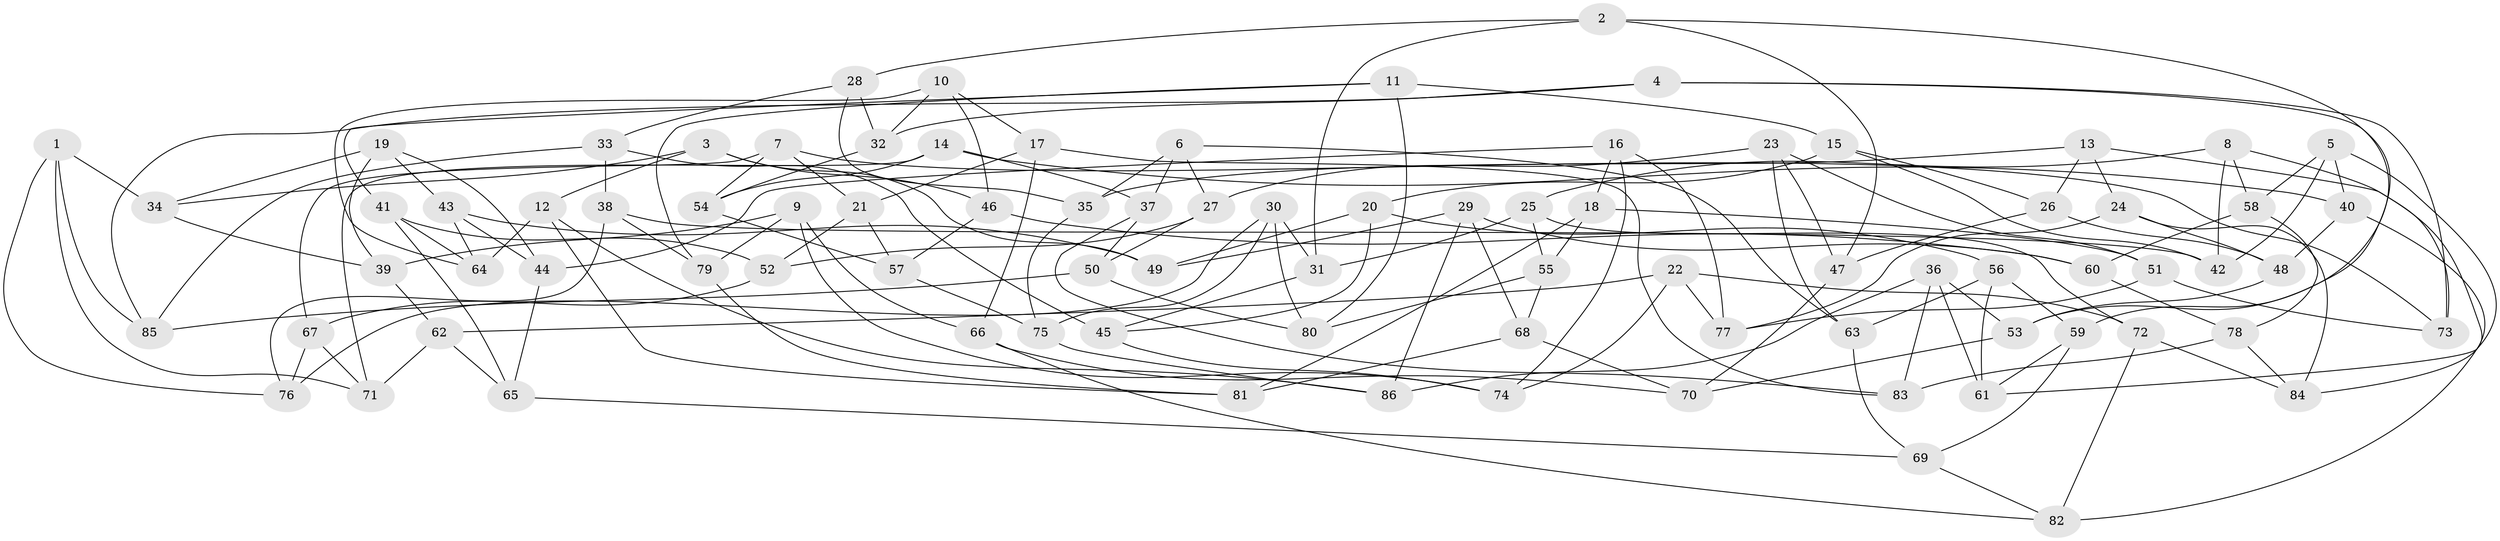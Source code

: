 // coarse degree distribution, {6: 0.5686274509803921, 4: 0.35294117647058826, 5: 0.0784313725490196}
// Generated by graph-tools (version 1.1) at 2025/52/02/27/25 19:52:28]
// undirected, 86 vertices, 172 edges
graph export_dot {
graph [start="1"]
  node [color=gray90,style=filled];
  1;
  2;
  3;
  4;
  5;
  6;
  7;
  8;
  9;
  10;
  11;
  12;
  13;
  14;
  15;
  16;
  17;
  18;
  19;
  20;
  21;
  22;
  23;
  24;
  25;
  26;
  27;
  28;
  29;
  30;
  31;
  32;
  33;
  34;
  35;
  36;
  37;
  38;
  39;
  40;
  41;
  42;
  43;
  44;
  45;
  46;
  47;
  48;
  49;
  50;
  51;
  52;
  53;
  54;
  55;
  56;
  57;
  58;
  59;
  60;
  61;
  62;
  63;
  64;
  65;
  66;
  67;
  68;
  69;
  70;
  71;
  72;
  73;
  74;
  75;
  76;
  77;
  78;
  79;
  80;
  81;
  82;
  83;
  84;
  85;
  86;
  1 -- 85;
  1 -- 34;
  1 -- 76;
  1 -- 71;
  2 -- 53;
  2 -- 31;
  2 -- 47;
  2 -- 28;
  3 -- 34;
  3 -- 49;
  3 -- 46;
  3 -- 12;
  4 -- 73;
  4 -- 32;
  4 -- 85;
  4 -- 59;
  5 -- 61;
  5 -- 58;
  5 -- 40;
  5 -- 42;
  6 -- 37;
  6 -- 35;
  6 -- 27;
  6 -- 63;
  7 -- 67;
  7 -- 21;
  7 -- 54;
  7 -- 73;
  8 -- 73;
  8 -- 42;
  8 -- 25;
  8 -- 58;
  9 -- 39;
  9 -- 74;
  9 -- 79;
  9 -- 66;
  10 -- 46;
  10 -- 64;
  10 -- 32;
  10 -- 17;
  11 -- 79;
  11 -- 15;
  11 -- 41;
  11 -- 80;
  12 -- 81;
  12 -- 64;
  12 -- 86;
  13 -- 84;
  13 -- 24;
  13 -- 35;
  13 -- 26;
  14 -- 71;
  14 -- 40;
  14 -- 54;
  14 -- 37;
  15 -- 20;
  15 -- 26;
  15 -- 42;
  16 -- 18;
  16 -- 77;
  16 -- 44;
  16 -- 74;
  17 -- 66;
  17 -- 21;
  17 -- 83;
  18 -- 51;
  18 -- 55;
  18 -- 81;
  19 -- 43;
  19 -- 44;
  19 -- 39;
  19 -- 34;
  20 -- 45;
  20 -- 56;
  20 -- 49;
  21 -- 52;
  21 -- 57;
  22 -- 74;
  22 -- 62;
  22 -- 77;
  22 -- 72;
  23 -- 47;
  23 -- 51;
  23 -- 27;
  23 -- 63;
  24 -- 77;
  24 -- 84;
  24 -- 48;
  25 -- 55;
  25 -- 72;
  25 -- 31;
  26 -- 48;
  26 -- 47;
  27 -- 52;
  27 -- 50;
  28 -- 33;
  28 -- 35;
  28 -- 32;
  29 -- 86;
  29 -- 49;
  29 -- 60;
  29 -- 68;
  30 -- 76;
  30 -- 31;
  30 -- 80;
  30 -- 75;
  31 -- 45;
  32 -- 54;
  33 -- 45;
  33 -- 38;
  33 -- 85;
  34 -- 39;
  35 -- 75;
  36 -- 86;
  36 -- 83;
  36 -- 53;
  36 -- 61;
  37 -- 50;
  37 -- 83;
  38 -- 76;
  38 -- 79;
  38 -- 42;
  39 -- 62;
  40 -- 82;
  40 -- 48;
  41 -- 64;
  41 -- 52;
  41 -- 65;
  43 -- 49;
  43 -- 44;
  43 -- 64;
  44 -- 65;
  45 -- 74;
  46 -- 57;
  46 -- 60;
  47 -- 70;
  48 -- 53;
  50 -- 80;
  50 -- 85;
  51 -- 77;
  51 -- 73;
  52 -- 67;
  53 -- 70;
  54 -- 57;
  55 -- 80;
  55 -- 68;
  56 -- 61;
  56 -- 63;
  56 -- 59;
  57 -- 75;
  58 -- 78;
  58 -- 60;
  59 -- 61;
  59 -- 69;
  60 -- 78;
  62 -- 71;
  62 -- 65;
  63 -- 69;
  65 -- 69;
  66 -- 70;
  66 -- 82;
  67 -- 71;
  67 -- 76;
  68 -- 81;
  68 -- 70;
  69 -- 82;
  72 -- 84;
  72 -- 82;
  75 -- 86;
  78 -- 83;
  78 -- 84;
  79 -- 81;
}
